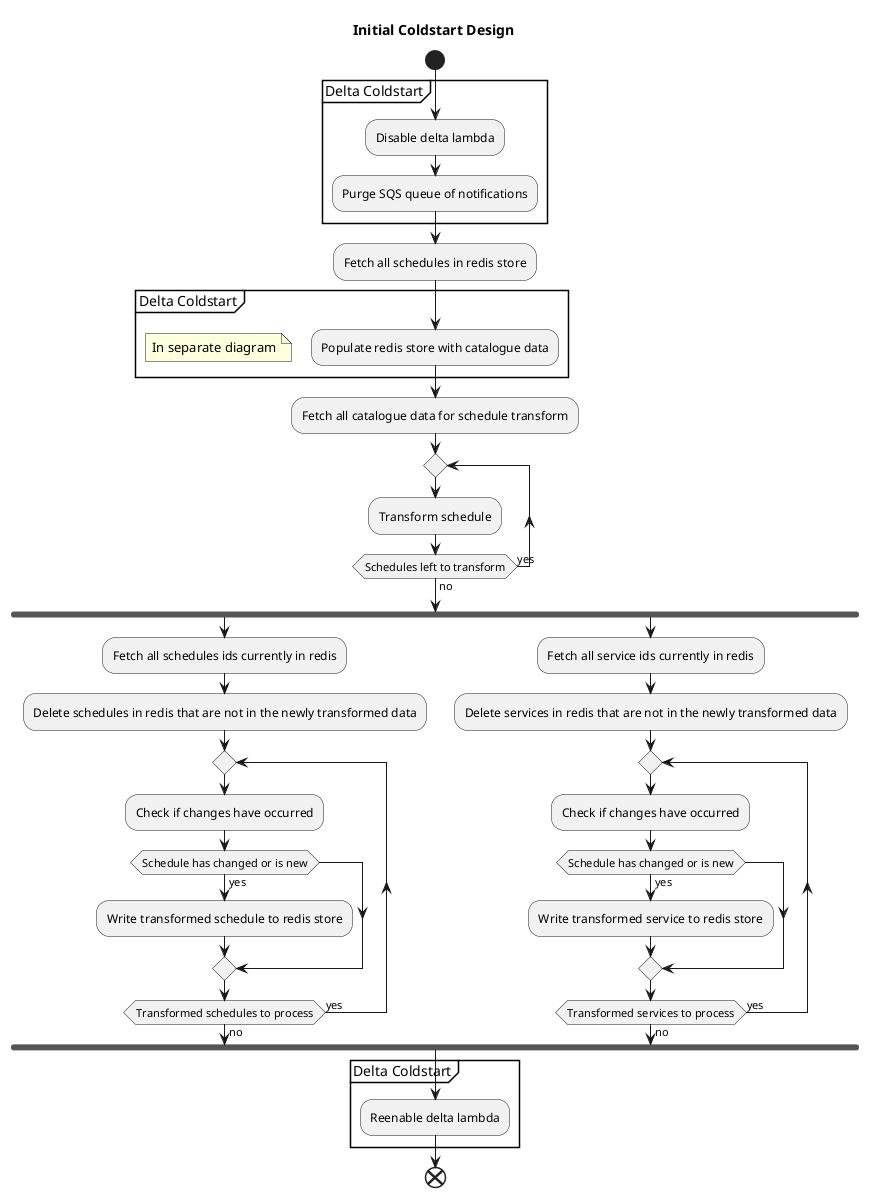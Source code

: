 @startuml Intial Coldstart Design
title Initial Coldstart Design

start
  partition Delta Coldstart {
    :Disable delta lambda;
    :Purge SQS queue of notifications;
  }
  :Fetch all schedules in redis store;

  partition Delta Coldstart {
    :Populate redis store with catalogue data;
    floating note left: In separate diagram
  }
  :Fetch all catalogue data for schedule transform;

  repeat 
    :Transform schedule;
  repeat while (Schedules left to transform) is (yes) not (no)

  fork
    :Fetch all schedules ids currently in redis;
    :Delete schedules in redis that are not in the newly transformed data;
    repeat 
      :Check if changes have occurred;
      if (Schedule has changed or is new) then (yes)
        :Write transformed schedule to redis store;
      endif
    repeat while (Transformed schedules to process) is (yes) not (no)
  fork again
    :Fetch all service ids currently in redis;
    :Delete services in redis that are not in the newly transformed data;
    repeat 
      :Check if changes have occurred;
      if (Schedule has changed or is new) then (yes)
        :Write transformed service to redis store;
      endif
    repeat while (Transformed services to process) is (yes) not (no)
  end fork

  partition Delta Coldstart {
    :Reenable delta lambda;
  }

  end
@enduml